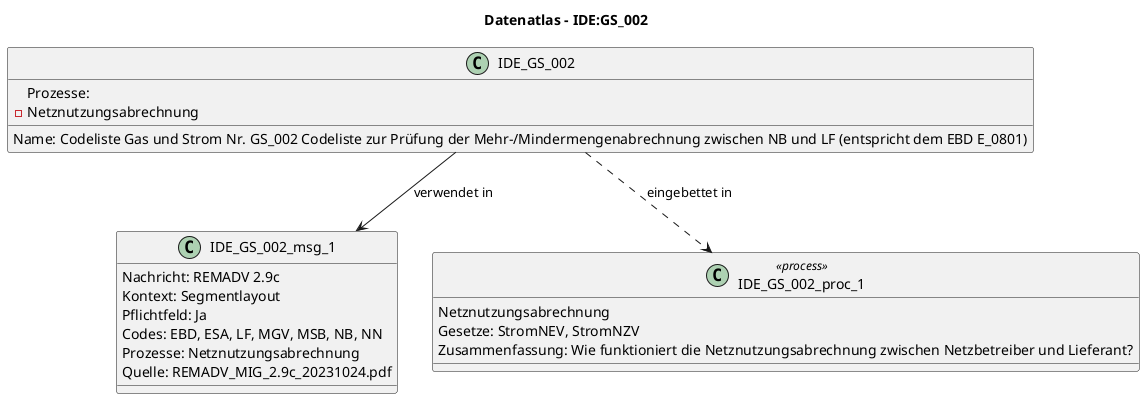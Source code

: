@startuml
title Datenatlas – IDE:GS_002
class IDE_GS_002 {
  Name: Codeliste Gas und Strom Nr. GS_002 Codeliste zur Prüfung der Mehr-/Mindermengenabrechnung zwischen NB und LF (entspricht dem EBD E_0801)
  Prozesse:
    - Netznutzungsabrechnung
}
class IDE_GS_002_msg_1 {
  Nachricht: REMADV 2.9c
  Kontext: Segmentlayout
  Pflichtfeld: Ja
  Codes: EBD, ESA, LF, MGV, MSB, NB, NN
  Prozesse: Netznutzungsabrechnung
  Quelle: REMADV_MIG_2.9c_20231024.pdf
}
IDE_GS_002 --> IDE_GS_002_msg_1 : verwendet in
class IDE_GS_002_proc_1 <<process>> {
  Netznutzungsabrechnung
  Gesetze: StromNEV, StromNZV
  Zusammenfassung: Wie funktioniert die Netznutzungsabrechnung zwischen Netzbetreiber und Lieferant?
}
IDE_GS_002 ..> IDE_GS_002_proc_1 : eingebettet in
@enduml